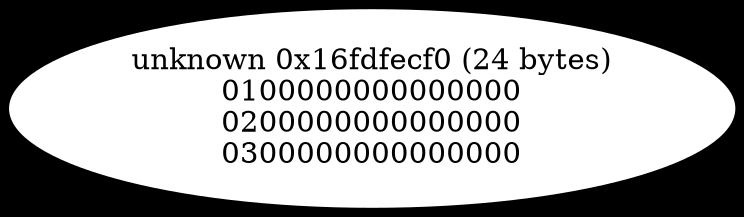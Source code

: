 digraph memory_dump_graph {
graph [bgcolor=black]
_16fdfecf0 [style=filled] [fillcolor=white] [label="unknown 0x16fdfecf0 (24 bytes)
0100000000000000
0200000000000000
0300000000000000"]
}
